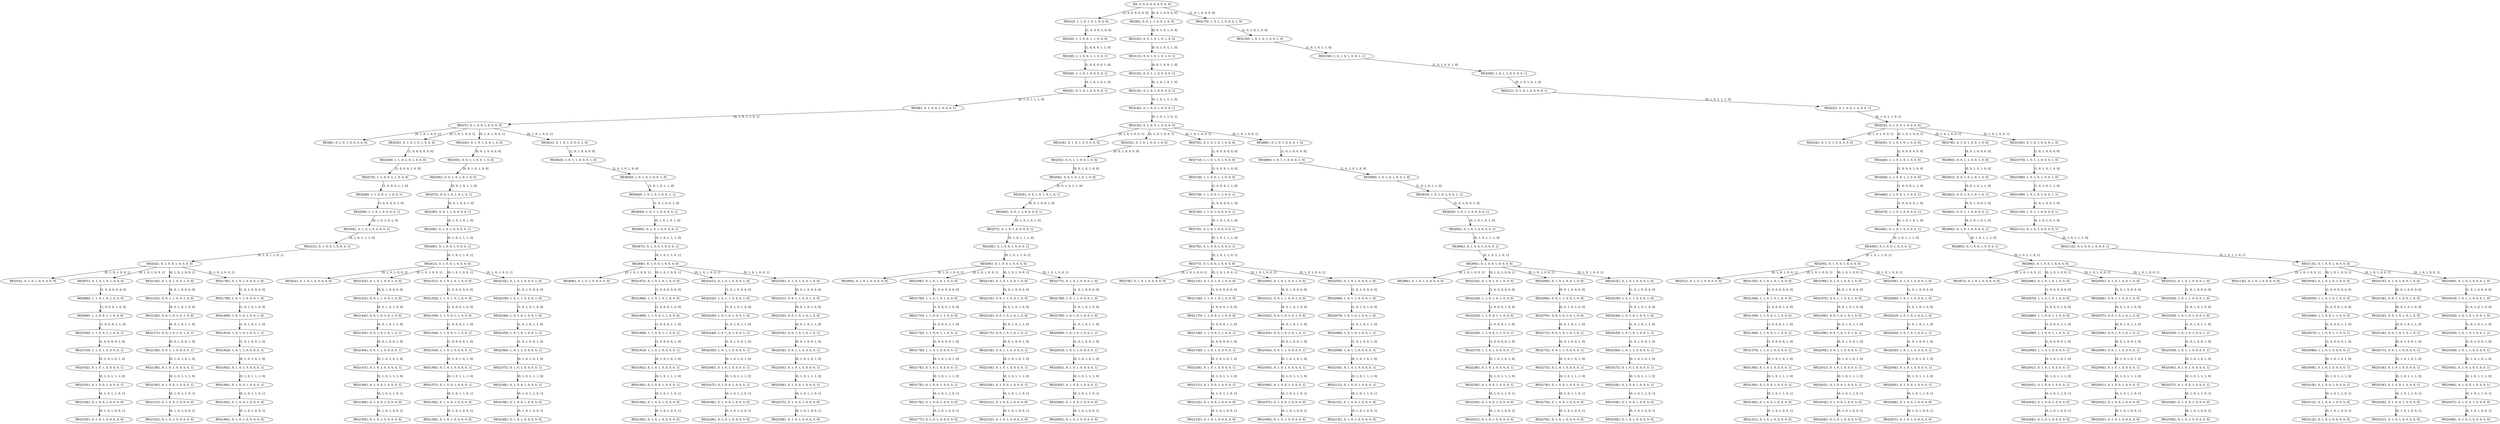 digraph t {
root [label = "0[0, 0, 0, 0, 0, 0, 0, 0, 0, 0]"];
REQ1 [label = "REQ1[0, 1, 1, 0, 1, 0, 1, 0, 0, 0]"];
REQ2 [label = "REQ2[0, 1, 1, 0, 0, 1, 1, 0, 0, 0]"];
REQ3 [label = "REQ3[0, 1, 1, 0, 0, 1, 1, 0, 0, 1]"];
REQ4 [label = "REQ4[0, 1, 1, 0, 1, 0, 0, 0, 0, 1]"];
REQ5 [label = "REQ5[1, 0, 1, 0, 1, 0, 0, 0, 0, 1]"];
REQ6 [label = "REQ6[1, 0, 1, 0, 0, 1, 0, 0, 0, 1]"];
REQ7 [label = "REQ7[1, 0, 1, 0, 0, 1, 0, 0, 0, 0]"];
REQ8 [label = "REQ8[1, 0, 1, 0, 1, 0, 0, 0, 0, 0]"];
REQ9 [label = "REQ9[1, 0, 0, 1, 1, 0, 0, 1, 0, 0]"];
REQ10 [label = "REQ10[1, 0, 0, 1, 0, 1, 0, 1, 0, 0]"];
REQ11 [label = "REQ11[1, 0, 0, 1, 0, 1, 0, 1, 0, 1]"];
REQ12 [label = "REQ12[1, 0, 0, 1, 1, 0, 0, 0, 0, 1]"];
REQ13 [label = "REQ13[1, 0, 1, 0, 1, 0, 0, 0, 0, 1]"];
REQ14 [label = "REQ14[1, 0, 1, 0, 0, 1, 0, 0, 0, 1]"];
REQ15 [label = "REQ15[1, 0, 1, 0, 0, 1, 0, 0, 0, 0]"];
REQ16 [label = "REQ16[1, 0, 1, 0, 1, 0, 0, 0, 0, 0]"];
REQ17 [label = "REQ17[0, 1, 0, 1, 1, 0, 0, 0, 1, 0]"];
REQ18 [label = "REQ18[0, 1, 0, 1, 0, 1, 0, 0, 1, 0]"];
REQ19 [label = "REQ19[0, 1, 0, 1, 0, 1, 0, 0, 1, 1]"];
REQ20 [label = "REQ20[0, 1, 0, 1, 1, 0, 0, 0, 0, 1]"];
REQ21 [label = "REQ21[1, 0, 1, 0, 1, 0, 0, 0, 0, 1]"];
REQ22 [label = "REQ22[1, 0, 1, 0, 0, 1, 0, 0, 0, 1]"];
REQ23 [label = "REQ23[1, 0, 1, 0, 0, 1, 0, 0, 0, 0]"];
REQ24 [label = "REQ24[1, 0, 1, 0, 1, 0, 0, 0, 0, 0]"];
REQ25 [label = "REQ25[1, 0, 1, 0, 1, 0, 1, 0, 0, 0]"];
REQ26 [label = "REQ26[0, 1, 1, 0, 1, 0, 1, 0, 0, 0]"];
REQ27 [label = "REQ27[0, 1, 1, 0, 0, 1, 1, 0, 0, 0]"];
REQ28 [label = "REQ28[0, 1, 1, 0, 0, 1, 1, 0, 0, 1]"];
REQ29 [label = "REQ29[0, 1, 1, 0, 1, 0, 0, 0, 0, 1]"];
REQ30 [label = "REQ30[1, 0, 1, 0, 1, 0, 0, 0, 0, 1]"];
REQ31 [label = "REQ31[1, 0, 1, 0, 0, 1, 0, 0, 0, 1]"];
REQ32 [label = "REQ32[1, 0, 1, 0, 0, 1, 0, 0, 0, 0]"];
REQ33 [label = "REQ33[1, 0, 1, 0, 1, 0, 0, 0, 0, 0]"];
REQ34 [label = "REQ34[1, 0, 1, 0, 1, 0, 0, 1, 0, 0]"];
REQ35 [label = "REQ35[1, 0, 0, 1, 1, 0, 0, 1, 0, 0]"];
REQ36 [label = "REQ36[1, 0, 0, 1, 0, 1, 0, 1, 0, 0]"];
REQ37 [label = "REQ37[1, 0, 0, 1, 0, 1, 0, 1, 0, 1]"];
REQ38 [label = "REQ38[1, 0, 0, 1, 1, 0, 0, 0, 0, 1]"];
REQ39 [label = "REQ39[1, 0, 1, 0, 1, 0, 0, 0, 0, 1]"];
REQ40 [label = "REQ40[1, 0, 1, 0, 0, 1, 0, 0, 0, 1]"];
REQ41 [label = "REQ41[1, 0, 1, 0, 0, 1, 0, 0, 0, 0]"];
REQ42 [label = "REQ42[1, 0, 1, 0, 1, 0, 0, 0, 0, 0]"];
REQ43 [label = "REQ43[1, 0, 1, 0, 1, 0, 1, 0, 0, 0]"];
REQ44 [label = "REQ44[0, 1, 1, 0, 1, 0, 1, 0, 0, 0]"];
REQ45 [label = "REQ45[0, 1, 1, 0, 0, 1, 1, 0, 0, 0]"];
REQ46 [label = "REQ46[0, 1, 1, 0, 0, 1, 1, 0, 0, 1]"];
REQ47 [label = "REQ47[0, 1, 1, 0, 1, 0, 0, 0, 0, 1]"];
REQ48 [label = "REQ48[1, 0, 1, 0, 1, 0, 0, 0, 0, 1]"];
REQ49 [label = "REQ49[1, 0, 1, 0, 0, 1, 0, 0, 0, 1]"];
REQ50 [label = "REQ50[1, 0, 1, 0, 0, 1, 0, 0, 0, 0]"];
REQ51 [label = "REQ51[1, 0, 1, 0, 1, 0, 0, 0, 0, 0]"];
REQ52 [label = "REQ52[1, 0, 1, 0, 1, 0, 0, 1, 0, 0]"];
REQ53 [label = "REQ53[1, 0, 0, 1, 1, 0, 0, 1, 0, 0]"];
REQ54 [label = "REQ54[1, 0, 0, 1, 0, 1, 0, 1, 0, 0]"];
REQ55 [label = "REQ55[1, 0, 0, 1, 0, 1, 0, 1, 0, 1]"];
REQ56 [label = "REQ56[1, 0, 0, 1, 1, 0, 0, 0, 0, 1]"];
REQ57 [label = "REQ57[1, 0, 1, 0, 1, 0, 0, 0, 0, 1]"];
REQ58 [label = "REQ58[1, 0, 1, 0, 0, 1, 0, 0, 0, 1]"];
REQ59 [label = "REQ59[1, 0, 1, 0, 0, 1, 0, 0, 0, 0]"];
REQ60 [label = "REQ60[1, 0, 1, 0, 1, 0, 0, 0, 0, 0]"];
REQ61 [label = "REQ61[1, 0, 1, 0, 1, 0, 0, 0, 1, 0]"];
REQ62 [label = "REQ62[0, 1, 0, 1, 1, 0, 0, 0, 1, 0]"];
REQ63 [label = "REQ63[0, 1, 0, 1, 0, 1, 0, 0, 1, 0]"];
REQ64 [label = "REQ64[0, 1, 0, 1, 0, 1, 0, 0, 1, 1]"];
REQ65 [label = "REQ65[0, 1, 0, 1, 1, 0, 0, 0, 0, 1]"];
REQ66 [label = "REQ66[1, 0, 1, 0, 1, 0, 0, 0, 0, 1]"];
REQ67 [label = "REQ67[1, 0, 1, 0, 0, 1, 0, 0, 0, 1]"];
REQ68 [label = "REQ68[1, 0, 1, 0, 0, 1, 0, 0, 0, 0]"];
REQ69 [label = "REQ69[1, 0, 1, 0, 1, 0, 0, 0, 0, 0]"];
REQ70 [label = "REQ70[1, 0, 1, 0, 1, 0, 1, 0, 0, 0]"];
REQ71 [label = "REQ71[0, 1, 1, 0, 1, 0, 1, 0, 0, 0]"];
REQ72 [label = "REQ72[0, 1, 1, 0, 0, 1, 1, 0, 0, 0]"];
REQ73 [label = "REQ73[0, 1, 1, 0, 0, 1, 1, 0, 0, 1]"];
REQ74 [label = "REQ74[0, 1, 1, 0, 1, 0, 0, 0, 0, 1]"];
REQ75 [label = "REQ75[1, 0, 1, 0, 1, 0, 0, 0, 0, 1]"];
REQ76 [label = "REQ76[1, 0, 1, 0, 0, 1, 0, 0, 0, 1]"];
REQ77 [label = "REQ77[1, 0, 1, 0, 0, 1, 0, 0, 0, 0]"];
REQ78 [label = "REQ78[1, 0, 1, 0, 1, 0, 0, 0, 0, 0]"];
REQ79 [label = "REQ79[1, 0, 1, 0, 1, 0, 0, 1, 0, 0]"];
REQ80 [label = "REQ80[1, 0, 0, 1, 1, 0, 0, 1, 0, 0]"];
REQ81 [label = "REQ81[1, 0, 0, 1, 0, 1, 0, 1, 0, 0]"];
REQ82 [label = "REQ82[1, 0, 0, 1, 0, 1, 0, 1, 0, 1]"];
REQ83 [label = "REQ83[1, 0, 0, 1, 1, 0, 0, 0, 0, 1]"];
REQ84 [label = "REQ84[1, 0, 1, 0, 1, 0, 0, 0, 0, 1]"];
REQ85 [label = "REQ85[1, 0, 1, 0, 0, 1, 0, 0, 0, 1]"];
REQ86 [label = "REQ86[1, 0, 1, 0, 0, 1, 0, 0, 0, 0]"];
REQ87 [label = "REQ87[1, 0, 1, 0, 1, 0, 0, 0, 0, 0]"];
REQ88 [label = "REQ88[1, 0, 1, 0, 1, 0, 0, 0, 1, 0]"];
REQ89 [label = "REQ89[0, 1, 0, 1, 1, 0, 0, 0, 1, 0]"];
REQ90 [label = "REQ90[0, 1, 0, 1, 0, 1, 0, 0, 1, 0]"];
REQ91 [label = "REQ91[0, 1, 0, 1, 0, 1, 0, 0, 1, 1]"];
REQ92 [label = "REQ92[0, 1, 0, 1, 1, 0, 0, 0, 0, 1]"];
REQ93 [label = "REQ93[1, 0, 1, 0, 1, 0, 0, 0, 0, 1]"];
REQ94 [label = "REQ94[1, 0, 1, 0, 0, 1, 0, 0, 0, 1]"];
REQ95 [label = "REQ95[1, 0, 1, 0, 0, 1, 0, 0, 0, 0]"];
REQ96 [label = "REQ96[1, 0, 1, 0, 1, 0, 0, 0, 0, 0]"];
REQ97 [label = "REQ97[1, 0, 1, 0, 1, 0, 1, 0, 0, 0]"];
REQ98 [label = "REQ98[0, 1, 1, 0, 1, 0, 1, 0, 0, 0]"];
REQ99 [label = "REQ99[0, 1, 1, 0, 0, 1, 1, 0, 0, 0]"];
REQ100 [label = "REQ100[0, 1, 1, 0, 0, 1, 1, 0, 0, 1]"];
REQ101 [label = "REQ101[0, 1, 1, 0, 1, 0, 0, 0, 0, 1]"];
REQ102 [label = "REQ102[1, 0, 1, 0, 1, 0, 0, 0, 0, 1]"];
REQ103 [label = "REQ103[1, 0, 1, 0, 0, 1, 0, 0, 0, 1]"];
REQ104 [label = "REQ104[1, 0, 1, 0, 0, 1, 0, 0, 0, 0]"];
REQ105 [label = "REQ105[1, 0, 1, 0, 1, 0, 0, 0, 0, 0]"];
REQ106 [label = "REQ106[1, 0, 1, 0, 1, 0, 0, 0, 1, 0]"];
REQ107 [label = "REQ107[0, 1, 0, 1, 1, 0, 0, 0, 1, 0]"];
REQ108 [label = "REQ108[0, 1, 0, 1, 0, 1, 0, 0, 1, 0]"];
REQ109 [label = "REQ109[0, 1, 0, 1, 0, 1, 0, 0, 1, 1]"];
REQ110 [label = "REQ110[0, 1, 0, 1, 1, 0, 0, 0, 0, 1]"];
REQ111 [label = "REQ111[1, 0, 1, 0, 1, 0, 0, 0, 0, 1]"];
REQ112 [label = "REQ112[1, 0, 1, 0, 0, 1, 0, 0, 0, 1]"];
REQ113 [label = "REQ113[1, 0, 1, 0, 0, 1, 0, 0, 0, 0]"];
REQ114 [label = "REQ114[1, 0, 1, 0, 1, 0, 0, 0, 0, 0]"];
REQ115 [label = "REQ115[1, 0, 1, 0, 1, 0, 1, 0, 0, 0]"];
REQ116 [label = "REQ116[0, 1, 1, 0, 1, 0, 1, 0, 0, 0]"];
REQ117 [label = "REQ117[0, 1, 1, 0, 0, 1, 1, 0, 0, 0]"];
REQ118 [label = "REQ118[0, 1, 1, 0, 0, 1, 1, 0, 0, 1]"];
REQ119 [label = "REQ119[0, 1, 1, 0, 1, 0, 0, 0, 0, 1]"];
REQ120 [label = "REQ120[1, 0, 1, 0, 1, 0, 0, 0, 0, 1]"];
REQ121 [label = "REQ121[1, 0, 1, 0, 0, 1, 0, 0, 0, 1]"];
REQ122 [label = "REQ122[1, 0, 1, 0, 0, 1, 0, 0, 0, 0]"];
REQ123 [label = "REQ123[1, 0, 1, 0, 1, 0, 0, 0, 0, 0]"];
REQ124 [label = "REQ124[1, 0, 1, 0, 1, 0, 0, 1, 0, 0]"];
REQ125 [label = "REQ125[1, 0, 0, 1, 1, 0, 0, 1, 0, 0]"];
REQ126 [label = "REQ126[1, 0, 0, 1, 0, 1, 0, 1, 0, 0]"];
REQ127 [label = "REQ127[1, 0, 0, 1, 0, 1, 0, 1, 0, 1]"];
REQ128 [label = "REQ128[1, 0, 0, 1, 1, 0, 0, 0, 0, 1]"];
REQ129 [label = "REQ129[1, 0, 1, 0, 1, 0, 0, 0, 0, 1]"];
REQ130 [label = "REQ130[1, 0, 1, 0, 0, 1, 0, 0, 0, 1]"];
REQ131 [label = "REQ131[1, 0, 1, 0, 0, 1, 0, 0, 0, 0]"];
REQ132 [label = "REQ132[1, 0, 1, 0, 1, 0, 0, 0, 0, 0]"];
REQ133 [label = "REQ133[1, 0, 1, 0, 1, 0, 1, 0, 0, 0]"];
REQ134 [label = "REQ134[0, 1, 1, 0, 1, 0, 1, 0, 0, 0]"];
REQ135 [label = "REQ135[0, 1, 1, 0, 0, 1, 1, 0, 0, 0]"];
REQ136 [label = "REQ136[0, 1, 1, 0, 0, 1, 1, 0, 0, 1]"];
REQ137 [label = "REQ137[0, 1, 1, 0, 1, 0, 0, 0, 0, 1]"];
REQ138 [label = "REQ138[1, 0, 1, 0, 1, 0, 0, 0, 0, 1]"];
REQ139 [label = "REQ139[1, 0, 1, 0, 0, 1, 0, 0, 0, 1]"];
REQ140 [label = "REQ140[1, 0, 1, 0, 0, 1, 0, 0, 0, 0]"];
REQ141 [label = "REQ141[1, 0, 1, 0, 1, 0, 0, 0, 0, 0]"];
REQ142 [label = "REQ142[1, 0, 1, 0, 1, 0, 0, 1, 0, 0]"];
REQ143 [label = "REQ143[1, 0, 0, 1, 1, 0, 0, 1, 0, 0]"];
REQ144 [label = "REQ144[1, 0, 0, 1, 0, 1, 0, 1, 0, 0]"];
REQ145 [label = "REQ145[1, 0, 0, 1, 0, 1, 0, 1, 0, 1]"];
REQ146 [label = "REQ146[1, 0, 0, 1, 1, 0, 0, 0, 0, 1]"];
REQ147 [label = "REQ147[1, 0, 1, 0, 1, 0, 0, 0, 0, 1]"];
REQ148 [label = "REQ148[1, 0, 1, 0, 0, 1, 0, 0, 0, 1]"];
REQ149 [label = "REQ149[1, 0, 1, 0, 0, 1, 0, 0, 0, 0]"];
REQ150 [label = "REQ150[1, 0, 1, 0, 1, 0, 0, 0, 0, 0]"];
REQ151 [label = "REQ151[1, 0, 1, 0, 1, 0, 1, 0, 0, 0]"];
REQ152 [label = "REQ152[0, 1, 1, 0, 1, 0, 1, 0, 0, 0]"];
REQ153 [label = "REQ153[0, 1, 1, 0, 0, 1, 1, 0, 0, 0]"];
REQ154 [label = "REQ154[0, 1, 1, 0, 0, 1, 1, 0, 0, 1]"];
REQ155 [label = "REQ155[0, 1, 1, 0, 1, 0, 0, 0, 0, 1]"];
REQ156 [label = "REQ156[1, 0, 1, 0, 1, 0, 0, 0, 0, 1]"];
REQ157 [label = "REQ157[1, 0, 1, 0, 0, 1, 0, 0, 0, 1]"];
REQ158 [label = "REQ158[1, 0, 1, 0, 0, 1, 0, 0, 0, 0]"];
REQ159 [label = "REQ159[1, 0, 1, 0, 1, 0, 0, 0, 0, 0]"];
REQ160 [label = "REQ160[1, 0, 1, 0, 1, 0, 0, 1, 0, 0]"];
REQ161 [label = "REQ161[1, 0, 0, 1, 1, 0, 0, 1, 0, 0]"];
REQ162 [label = "REQ162[1, 0, 0, 1, 0, 1, 0, 1, 0, 0]"];
REQ163 [label = "REQ163[1, 0, 0, 1, 0, 1, 0, 1, 0, 1]"];
REQ164 [label = "REQ164[1, 0, 0, 1, 1, 0, 0, 0, 0, 1]"];
REQ165 [label = "REQ165[1, 0, 1, 0, 1, 0, 0, 0, 0, 1]"];
REQ166 [label = "REQ166[1, 0, 1, 0, 0, 1, 0, 0, 0, 1]"];
REQ167 [label = "REQ167[1, 0, 1, 0, 0, 1, 0, 0, 0, 0]"];
REQ168 [label = "REQ168[1, 0, 1, 0, 1, 0, 0, 0, 0, 0]"];
REQ169 [label = "REQ169[1, 0, 1, 0, 1, 0, 1, 0, 0, 0]"];
REQ170 [label = "REQ170[0, 1, 1, 0, 1, 0, 1, 0, 0, 0]"];
REQ171 [label = "REQ171[0, 1, 1, 0, 0, 1, 1, 0, 0, 0]"];
REQ172 [label = "REQ172[0, 1, 1, 0, 0, 1, 1, 0, 0, 1]"];
REQ173 [label = "REQ173[0, 1, 1, 0, 1, 0, 0, 0, 0, 1]"];
REQ174 [label = "REQ174[1, 0, 1, 0, 1, 0, 0, 0, 0, 1]"];
REQ175 [label = "REQ175[1, 0, 1, 0, 0, 1, 0, 0, 0, 1]"];
REQ176 [label = "REQ176[1, 0, 1, 0, 0, 1, 0, 0, 0, 0]"];
REQ177 [label = "REQ177[1, 0, 1, 0, 1, 0, 0, 0, 0, 0]"];
REQ178 [label = "REQ178[1, 0, 1, 0, 1, 0, 0, 0, 1, 0]"];
REQ179 [label = "REQ179[0, 1, 0, 1, 1, 0, 0, 0, 1, 0]"];
REQ180 [label = "REQ180[0, 1, 0, 1, 0, 1, 0, 0, 1, 0]"];
REQ181 [label = "REQ181[0, 1, 0, 1, 0, 1, 0, 0, 1, 1]"];
REQ182 [label = "REQ182[0, 1, 0, 1, 1, 0, 0, 0, 0, 1]"];
REQ183 [label = "REQ183[1, 0, 1, 0, 1, 0, 0, 0, 0, 1]"];
REQ184 [label = "REQ184[1, 0, 1, 0, 0, 1, 0, 0, 0, 1]"];
REQ185 [label = "REQ185[1, 0, 1, 0, 0, 1, 0, 0, 0, 0]"];
REQ186 [label = "REQ186[1, 0, 1, 0, 1, 0, 0, 0, 0, 0]"];
REQ187 [label = "REQ187[1, 0, 1, 0, 1, 0, 1, 0, 0, 0]"];
REQ188 [label = "REQ188[0, 1, 1, 0, 1, 0, 1, 0, 0, 0]"];
REQ189 [label = "REQ189[0, 1, 1, 0, 0, 1, 1, 0, 0, 0]"];
REQ190 [label = "REQ190[0, 1, 1, 0, 0, 1, 1, 0, 0, 1]"];
REQ191 [label = "REQ191[0, 1, 1, 0, 1, 0, 0, 0, 0, 1]"];
REQ192 [label = "REQ192[1, 0, 1, 0, 1, 0, 0, 0, 0, 1]"];
REQ193 [label = "REQ193[1, 0, 1, 0, 0, 1, 0, 0, 0, 1]"];
REQ194 [label = "REQ194[1, 0, 1, 0, 0, 1, 0, 0, 0, 0]"];
REQ195 [label = "REQ195[1, 0, 1, 0, 1, 0, 0, 0, 0, 0]"];
REQ196 [label = "REQ196[1, 0, 1, 0, 1, 0, 0, 1, 0, 0]"];
REQ197 [label = "REQ197[1, 0, 0, 1, 1, 0, 0, 1, 0, 0]"];
REQ198 [label = "REQ198[1, 0, 0, 1, 0, 1, 0, 1, 0, 0]"];
REQ199 [label = "REQ199[1, 0, 0, 1, 0, 1, 0, 1, 0, 1]"];
REQ200 [label = "REQ200[1, 0, 0, 1, 1, 0, 0, 0, 0, 1]"];
REQ201 [label = "REQ201[1, 0, 1, 0, 1, 0, 0, 0, 0, 1]"];
REQ202 [label = "REQ202[1, 0, 1, 0, 0, 1, 0, 0, 0, 1]"];
REQ203 [label = "REQ203[1, 0, 1, 0, 0, 1, 0, 0, 0, 0]"];
REQ204 [label = "REQ204[1, 0, 1, 0, 1, 0, 0, 0, 0, 0]"];
REQ205 [label = "REQ205[1, 0, 1, 0, 1, 0, 0, 0, 1, 0]"];
REQ206 [label = "REQ206[0, 1, 0, 1, 1, 0, 0, 0, 1, 0]"];
REQ207 [label = "REQ207[0, 1, 0, 1, 0, 1, 0, 0, 1, 0]"];
REQ208 [label = "REQ208[0, 1, 0, 1, 0, 1, 0, 0, 1, 1]"];
REQ209 [label = "REQ209[0, 1, 0, 1, 1, 0, 0, 0, 0, 1]"];
REQ210 [label = "REQ210[1, 0, 1, 0, 1, 0, 0, 0, 0, 1]"];
REQ211 [label = "REQ211[1, 0, 1, 0, 0, 1, 0, 0, 0, 1]"];
REQ212 [label = "REQ212[1, 0, 1, 0, 0, 1, 0, 0, 0, 0]"];
REQ213 [label = "REQ213[1, 0, 1, 0, 1, 0, 0, 0, 0, 0]"];
REQ214 [label = "REQ214[1, 0, 1, 0, 1, 0, 0, 1, 0, 0]"];
REQ215 [label = "REQ215[1, 0, 0, 1, 1, 0, 0, 1, 0, 0]"];
REQ216 [label = "REQ216[1, 0, 0, 1, 0, 1, 0, 1, 0, 0]"];
REQ217 [label = "REQ217[1, 0, 0, 1, 0, 1, 0, 1, 0, 1]"];
REQ218 [label = "REQ218[1, 0, 0, 1, 1, 0, 0, 0, 0, 1]"];
REQ219 [label = "REQ219[1, 0, 1, 0, 1, 0, 0, 0, 0, 1]"];
REQ220 [label = "REQ220[1, 0, 1, 0, 0, 1, 0, 0, 0, 1]"];
REQ221 [label = "REQ221[1, 0, 1, 0, 0, 1, 0, 0, 0, 0]"];
REQ222 [label = "REQ222[1, 0, 1, 0, 1, 0, 0, 0, 0, 0]"];
REQ223 [label = "REQ223[1, 0, 1, 0, 1, 0, 1, 0, 0, 0]"];
REQ224 [label = "REQ224[0, 1, 1, 0, 1, 0, 1, 0, 0, 0]"];
REQ225 [label = "REQ225[0, 1, 1, 0, 0, 1, 1, 0, 0, 0]"];
REQ226 [label = "REQ226[0, 1, 1, 0, 0, 1, 1, 0, 0, 1]"];
REQ227 [label = "REQ227[0, 1, 1, 0, 1, 0, 0, 0, 0, 1]"];
REQ228 [label = "REQ228[1, 0, 1, 0, 1, 0, 0, 0, 0, 1]"];
REQ229 [label = "REQ229[1, 0, 1, 0, 0, 1, 0, 0, 0, 1]"];
REQ230 [label = "REQ230[1, 0, 1, 0, 0, 1, 0, 0, 0, 0]"];
REQ231 [label = "REQ231[1, 0, 1, 0, 1, 0, 0, 0, 0, 0]"];
REQ232 [label = "REQ232[1, 0, 1, 0, 1, 0, 0, 0, 1, 0]"];
REQ233 [label = "REQ233[0, 1, 0, 1, 1, 0, 0, 0, 1, 0]"];
REQ234 [label = "REQ234[0, 1, 0, 1, 0, 1, 0, 0, 1, 0]"];
REQ235 [label = "REQ235[0, 1, 0, 1, 0, 1, 0, 0, 1, 1]"];
REQ236 [label = "REQ236[0, 1, 0, 1, 1, 0, 0, 0, 0, 1]"];
REQ237 [label = "REQ237[1, 0, 1, 0, 1, 0, 0, 0, 0, 1]"];
REQ238 [label = "REQ238[1, 0, 1, 0, 0, 1, 0, 0, 0, 1]"];
REQ239 [label = "REQ239[1, 0, 1, 0, 0, 1, 0, 0, 0, 0]"];
REQ240 [label = "REQ240[1, 0, 1, 0, 1, 0, 0, 0, 0, 0]"];
REQ241 [label = "REQ241[1, 0, 1, 0, 1, 0, 0, 0, 1, 0]"];
REQ242 [label = "REQ242[0, 1, 0, 1, 1, 0, 0, 0, 1, 0]"];
REQ243 [label = "REQ243[0, 1, 0, 1, 0, 1, 0, 0, 1, 0]"];
REQ244 [label = "REQ244[0, 1, 0, 1, 0, 1, 0, 0, 1, 1]"];
REQ245 [label = "REQ245[0, 1, 0, 1, 1, 0, 0, 0, 0, 1]"];
REQ246 [label = "REQ246[1, 0, 1, 0, 1, 0, 0, 0, 0, 1]"];
REQ247 [label = "REQ247[1, 0, 1, 0, 0, 1, 0, 0, 0, 1]"];
REQ248 [label = "REQ248[1, 0, 1, 0, 0, 1, 0, 0, 0, 0]"];
REQ249 [label = "REQ249[1, 0, 1, 0, 1, 0, 0, 0, 0, 0]"];
REQ250 [label = "REQ250[1, 0, 1, 0, 1, 0, 0, 1, 0, 0]"];
REQ251 [label = "REQ251[1, 0, 0, 1, 1, 0, 0, 1, 0, 0]"];
REQ252 [label = "REQ252[1, 0, 0, 1, 0, 1, 0, 1, 0, 0]"];
REQ253 [label = "REQ253[1, 0, 0, 1, 0, 1, 0, 1, 0, 1]"];
REQ254 [label = "REQ254[1, 0, 0, 1, 1, 0, 0, 0, 0, 1]"];
REQ255 [label = "REQ255[1, 0, 1, 0, 1, 0, 0, 0, 0, 1]"];
REQ256 [label = "REQ256[1, 0, 1, 0, 0, 1, 0, 0, 0, 1]"];
REQ257 [label = "REQ257[1, 0, 1, 0, 0, 1, 0, 0, 0, 0]"];
REQ258 [label = "REQ258[1, 0, 1, 0, 1, 0, 0, 0, 0, 0]"];
REQ259 [label = "REQ259[1, 0, 1, 0, 1, 0, 0, 0, 1, 0]"];
REQ260 [label = "REQ260[0, 1, 0, 1, 1, 0, 0, 0, 1, 0]"];
REQ261 [label = "REQ261[0, 1, 0, 1, 0, 1, 0, 0, 1, 0]"];
REQ262 [label = "REQ262[0, 1, 0, 1, 0, 1, 0, 0, 1, 1]"];
REQ263 [label = "REQ263[0, 1, 0, 1, 1, 0, 0, 0, 0, 1]"];
REQ264 [label = "REQ264[1, 0, 1, 0, 1, 0, 0, 0, 0, 1]"];
REQ265 [label = "REQ265[1, 0, 1, 0, 0, 1, 0, 0, 0, 1]"];
REQ266 [label = "REQ266[1, 0, 1, 0, 0, 1, 0, 0, 0, 0]"];
REQ267 [label = "REQ267[1, 0, 1, 0, 1, 0, 0, 0, 0, 0]"];
REQ268 [label = "REQ268[1, 0, 1, 0, 1, 0, 0, 1, 0, 0]"];
REQ269 [label = "REQ269[1, 0, 0, 1, 1, 0, 0, 1, 0, 0]"];
REQ270 [label = "REQ270[1, 0, 0, 1, 0, 1, 0, 1, 0, 0]"];
REQ271 [label = "REQ271[1, 0, 0, 1, 0, 1, 0, 1, 0, 1]"];
REQ272 [label = "REQ272[1, 0, 0, 1, 1, 0, 0, 0, 0, 1]"];
REQ273 [label = "REQ273[1, 0, 1, 0, 1, 0, 0, 0, 0, 1]"];
REQ274 [label = "REQ274[1, 0, 1, 0, 0, 1, 0, 0, 0, 1]"];
REQ275 [label = "REQ275[1, 0, 1, 0, 0, 1, 0, 0, 0, 0]"];
REQ276 [label = "REQ276[1, 0, 1, 0, 1, 0, 0, 0, 0, 0]"];
REQ277 [label = "REQ277[1, 0, 1, 0, 1, 0, 0, 0, 1, 0]"];
REQ278 [label = "REQ278[0, 1, 0, 1, 1, 0, 0, 0, 1, 0]"];
REQ279 [label = "REQ279[0, 1, 0, 1, 0, 1, 0, 0, 1, 0]"];
REQ280 [label = "REQ280[0, 1, 0, 1, 0, 1, 0, 0, 1, 1]"];
REQ281 [label = "REQ281[0, 1, 0, 1, 1, 0, 0, 0, 0, 1]"];
REQ282 [label = "REQ282[1, 0, 1, 0, 1, 0, 0, 0, 0, 1]"];
REQ283 [label = "REQ283[1, 0, 1, 0, 0, 1, 0, 0, 0, 1]"];
REQ284 [label = "REQ284[1, 0, 1, 0, 0, 1, 0, 0, 0, 0]"];
REQ285 [label = "REQ285[1, 0, 1, 0, 1, 0, 0, 0, 0, 0]"];
REQ286 [label = "REQ286[1, 0, 1, 0, 1, 0, 1, 0, 0, 0]"];
REQ287 [label = "REQ287[0, 1, 1, 0, 1, 0, 1, 0, 0, 0]"];
REQ288 [label = "REQ288[0, 1, 1, 0, 0, 1, 1, 0, 0, 0]"];
REQ289 [label = "REQ289[0, 1, 1, 0, 0, 1, 1, 0, 0, 1]"];
REQ290 [label = "REQ290[0, 1, 1, 0, 1, 0, 0, 0, 0, 1]"];
REQ291 [label = "REQ291[1, 0, 1, 0, 1, 0, 0, 0, 0, 1]"];
REQ292 [label = "REQ292[1, 0, 1, 0, 0, 1, 0, 0, 0, 1]"];
REQ293 [label = "REQ293[1, 0, 1, 0, 0, 1, 0, 0, 0, 0]"];
REQ294 [label = "REQ294[1, 0, 1, 0, 1, 0, 0, 0, 0, 0]"];
REQ295 [label = "REQ295[1, 0, 1, 0, 1, 0, 0, 1, 0, 0]"];
REQ296 [label = "REQ296[1, 0, 0, 1, 1, 0, 0, 1, 0, 0]"];
REQ297 [label = "REQ297[1, 0, 0, 1, 0, 1, 0, 1, 0, 0]"];
REQ298 [label = "REQ298[1, 0, 0, 1, 0, 1, 0, 1, 0, 1]"];
REQ299 [label = "REQ299[1, 0, 0, 1, 1, 0, 0, 0, 0, 1]"];
REQ300 [label = "REQ300[1, 0, 1, 0, 1, 0, 0, 0, 0, 1]"];
REQ301 [label = "REQ301[1, 0, 1, 0, 0, 1, 0, 0, 0, 1]"];
REQ302 [label = "REQ302[1, 0, 1, 0, 0, 1, 0, 0, 0, 0]"];
REQ303 [label = "REQ303[1, 0, 1, 0, 1, 0, 0, 0, 0, 0]"];
REQ304 [label = "REQ304[1, 0, 1, 0, 1, 0, 1, 0, 0, 0]"];
REQ305 [label = "REQ305[0, 1, 1, 0, 1, 0, 1, 0, 0, 0]"];
REQ306 [label = "REQ306[0, 1, 1, 0, 0, 1, 1, 0, 0, 0]"];
REQ307 [label = "REQ307[0, 1, 1, 0, 0, 1, 1, 0, 0, 1]"];
REQ308 [label = "REQ308[0, 1, 1, 0, 1, 0, 0, 0, 0, 1]"];
REQ309 [label = "REQ309[1, 0, 1, 0, 1, 0, 0, 0, 0, 1]"];
REQ310 [label = "REQ310[1, 0, 1, 0, 0, 1, 0, 0, 0, 1]"];
REQ311 [label = "REQ311[1, 0, 1, 0, 0, 1, 0, 0, 0, 0]"];
REQ312 [label = "REQ312[1, 0, 1, 0, 1, 0, 0, 0, 0, 0]"];
REQ313 [label = "REQ313[1, 0, 1, 0, 1, 0, 0, 1, 0, 0]"];
REQ314 [label = "REQ314[1, 0, 0, 1, 1, 0, 0, 1, 0, 0]"];
REQ315 [label = "REQ315[1, 0, 0, 1, 0, 1, 0, 1, 0, 0]"];
REQ316 [label = "REQ316[1, 0, 0, 1, 0, 1, 0, 1, 0, 1]"];
REQ317 [label = "REQ317[1, 0, 0, 1, 1, 0, 0, 0, 0, 1]"];
REQ318 [label = "REQ318[1, 0, 1, 0, 1, 0, 0, 0, 0, 1]"];
REQ319 [label = "REQ319[1, 0, 1, 0, 0, 1, 0, 0, 0, 1]"];
REQ320 [label = "REQ320[1, 0, 1, 0, 0, 1, 0, 0, 0, 0]"];
REQ321 [label = "REQ321[1, 0, 1, 0, 1, 0, 0, 0, 0, 0]"];
REQ322 [label = "REQ322[1, 0, 1, 0, 1, 0, 0, 0, 1, 0]"];
REQ323 [label = "REQ323[0, 1, 0, 1, 1, 0, 0, 0, 1, 0]"];
REQ324 [label = "REQ324[0, 1, 0, 1, 0, 1, 0, 0, 1, 0]"];
REQ325 [label = "REQ325[0, 1, 0, 1, 0, 1, 0, 0, 1, 1]"];
REQ326 [label = "REQ326[0, 1, 0, 1, 1, 0, 0, 0, 0, 1]"];
REQ327 [label = "REQ327[1, 0, 1, 0, 1, 0, 0, 0, 0, 1]"];
REQ328 [label = "REQ328[1, 0, 1, 0, 0, 1, 0, 0, 0, 1]"];
REQ329 [label = "REQ329[1, 0, 1, 0, 0, 1, 0, 0, 0, 0]"];
REQ330 [label = "REQ330[1, 0, 1, 0, 1, 0, 0, 0, 0, 0]"];
REQ331 [label = "REQ331[1, 0, 1, 0, 1, 0, 0, 0, 1, 0]"];
REQ332 [label = "REQ332[0, 1, 0, 1, 1, 0, 0, 0, 1, 0]"];
REQ333 [label = "REQ333[0, 1, 0, 1, 0, 1, 0, 0, 1, 0]"];
REQ334 [label = "REQ334[0, 1, 0, 1, 0, 1, 0, 0, 1, 1]"];
REQ335 [label = "REQ335[0, 1, 0, 1, 1, 0, 0, 0, 0, 1]"];
REQ336 [label = "REQ336[1, 0, 1, 0, 1, 0, 0, 0, 0, 1]"];
REQ337 [label = "REQ337[1, 0, 1, 0, 0, 1, 0, 0, 0, 1]"];
REQ338 [label = "REQ338[1, 0, 1, 0, 0, 1, 0, 0, 0, 0]"];
REQ339 [label = "REQ339[1, 0, 1, 0, 1, 0, 0, 0, 0, 0]"];
REQ340 [label = "REQ340[1, 0, 1, 0, 1, 0, 0, 0, 1, 0]"];
REQ341 [label = "REQ341[0, 1, 0, 1, 1, 0, 0, 0, 1, 0]"];
REQ342 [label = "REQ342[0, 1, 0, 1, 0, 1, 0, 0, 1, 0]"];
REQ343 [label = "REQ343[0, 1, 0, 1, 0, 1, 0, 0, 1, 1]"];
REQ344 [label = "REQ344[0, 1, 0, 1, 1, 0, 0, 0, 0, 1]"];
REQ345 [label = "REQ345[1, 0, 1, 0, 1, 0, 0, 0, 0, 1]"];
REQ346 [label = "REQ346[1, 0, 1, 0, 0, 1, 0, 0, 0, 1]"];
REQ347 [label = "REQ347[1, 0, 1, 0, 0, 1, 0, 0, 0, 0]"];
REQ348 [label = "REQ348[1, 0, 1, 0, 1, 0, 0, 0, 0, 0]"];
root -> REQ1 [label = "[1, 0, 0, 0, 0, 0, 0]"];
REQ1 -> REQ2 [label = "[1, 0, 0, 0, 1, 0, 0]"];
REQ2 -> REQ3 [label = "[1, 0, 0, 0, 1, 1, 0]"];
REQ3 -> REQ4 [label = "[1, 0, 0, 0, 0, 1, 0]"];
REQ4 -> REQ5 [label = "[0, 1, 0, 1, 0, 1, 0]"];
REQ5 -> REQ6 [label = "[0, 1, 0, 1, 1, 1, 0]"];
REQ6 -> REQ7 [label = "[0, 1, 0, 1, 1, 0, 1]"];
REQ7 -> REQ8 [label = "[0, 1, 0, 1, 0, 0, 1]"];
root -> REQ9 [label = "[0, 0, 1, 0, 0, 0, 0]"];
REQ9 -> REQ10 [label = "[0, 0, 1, 0, 1, 0, 0]"];
REQ10 -> REQ11 [label = "[0, 0, 1, 0, 1, 1, 0]"];
REQ11 -> REQ12 [label = "[0, 0, 1, 0, 0, 1, 0]"];
REQ12 -> REQ13 [label = "[0, 1, 0, 1, 0, 1, 0]"];
REQ13 -> REQ14 [label = "[0, 1, 0, 1, 1, 1, 0]"];
REQ14 -> REQ15 [label = "[0, 1, 0, 1, 1, 0, 1]"];
REQ15 -> REQ16 [label = "[0, 1, 0, 1, 0, 0, 1]"];
root -> REQ17 [label = "[1, 0, 1, 0, 0, 0, 0]"];
REQ17 -> REQ18 [label = "[1, 0, 1, 0, 1, 0, 0]"];
REQ18 -> REQ19 [label = "[1, 0, 1, 0, 1, 1, 0]"];
REQ19 -> REQ20 [label = "[1, 0, 1, 0, 0, 1, 0]"];
REQ20 -> REQ21 [label = "[0, 1, 0, 1, 0, 1, 0]"];
REQ21 -> REQ22 [label = "[0, 1, 0, 1, 1, 1, 0]"];
REQ22 -> REQ23 [label = "[0, 1, 0, 1, 1, 0, 1]"];
REQ23 -> REQ24 [label = "[0, 1, 0, 1, 0, 0, 1]"];
REQ7 -> REQ25 [label = "[0, 1, 0, 1, 0, 0, 1]"];
REQ25 -> REQ26 [label = "[1, 0, 0, 0, 0, 0, 0]"];
REQ26 -> REQ27 [label = "[1, 0, 0, 0, 1, 0, 0]"];
REQ27 -> REQ28 [label = "[1, 0, 0, 0, 1, 1, 0]"];
REQ28 -> REQ29 [label = "[1, 0, 0, 0, 0, 1, 0]"];
REQ29 -> REQ30 [label = "[0, 1, 0, 1, 0, 1, 0]"];
REQ30 -> REQ31 [label = "[0, 1, 0, 1, 1, 1, 0]"];
REQ31 -> REQ32 [label = "[0, 1, 0, 1, 1, 0, 1]"];
REQ32 -> REQ33 [label = "[0, 1, 0, 1, 0, 0, 1]"];
REQ7 -> REQ34 [label = "[0, 1, 0, 1, 0, 0, 1]"];
REQ34 -> REQ35 [label = "[0, 0, 1, 0, 0, 0, 0]"];
REQ35 -> REQ36 [label = "[0, 0, 1, 0, 1, 0, 0]"];
REQ36 -> REQ37 [label = "[0, 0, 1, 0, 1, 1, 0]"];
REQ37 -> REQ38 [label = "[0, 0, 1, 0, 0, 1, 0]"];
REQ38 -> REQ39 [label = "[0, 1, 0, 1, 0, 1, 0]"];
REQ39 -> REQ40 [label = "[0, 1, 0, 1, 1, 1, 0]"];
REQ40 -> REQ41 [label = "[0, 1, 0, 1, 1, 0, 1]"];
REQ41 -> REQ42 [label = "[0, 1, 0, 1, 0, 0, 1]"];
REQ23 -> REQ43 [label = "[0, 1, 0, 1, 0, 0, 1]"];
REQ43 -> REQ44 [label = "[1, 0, 0, 0, 0, 0, 0]"];
REQ44 -> REQ45 [label = "[1, 0, 0, 0, 1, 0, 0]"];
REQ45 -> REQ46 [label = "[1, 0, 0, 0, 1, 1, 0]"];
REQ46 -> REQ47 [label = "[1, 0, 0, 0, 0, 1, 0]"];
REQ47 -> REQ48 [label = "[0, 1, 0, 1, 0, 1, 0]"];
REQ48 -> REQ49 [label = "[0, 1, 0, 1, 1, 1, 0]"];
REQ49 -> REQ50 [label = "[0, 1, 0, 1, 1, 0, 1]"];
REQ50 -> REQ51 [label = "[0, 1, 0, 1, 0, 0, 1]"];
REQ15 -> REQ52 [label = "[0, 1, 0, 1, 0, 0, 1]"];
REQ52 -> REQ53 [label = "[0, 0, 1, 0, 0, 0, 0]"];
REQ53 -> REQ54 [label = "[0, 0, 1, 0, 1, 0, 0]"];
REQ54 -> REQ55 [label = "[0, 0, 1, 0, 1, 1, 0]"];
REQ55 -> REQ56 [label = "[0, 0, 1, 0, 0, 1, 0]"];
REQ56 -> REQ57 [label = "[0, 1, 0, 1, 0, 1, 0]"];
REQ57 -> REQ58 [label = "[0, 1, 0, 1, 1, 1, 0]"];
REQ58 -> REQ59 [label = "[0, 1, 0, 1, 1, 0, 1]"];
REQ59 -> REQ60 [label = "[0, 1, 0, 1, 0, 0, 1]"];
REQ7 -> REQ61 [label = "[0, 1, 0, 1, 0, 0, 1]"];
REQ61 -> REQ62 [label = "[1, 0, 1, 0, 0, 0, 0]"];
REQ62 -> REQ63 [label = "[1, 0, 1, 0, 1, 0, 0]"];
REQ63 -> REQ64 [label = "[1, 0, 1, 0, 1, 1, 0]"];
REQ64 -> REQ65 [label = "[1, 0, 1, 0, 0, 1, 0]"];
REQ65 -> REQ66 [label = "[0, 1, 0, 1, 0, 1, 0]"];
REQ66 -> REQ67 [label = "[0, 1, 0, 1, 1, 1, 0]"];
REQ67 -> REQ68 [label = "[0, 1, 0, 1, 1, 0, 1]"];
REQ68 -> REQ69 [label = "[0, 1, 0, 1, 0, 0, 1]"];
REQ15 -> REQ70 [label = "[0, 1, 0, 1, 0, 0, 1]"];
REQ70 -> REQ71 [label = "[1, 0, 0, 0, 0, 0, 0]"];
REQ71 -> REQ72 [label = "[1, 0, 0, 0, 1, 0, 0]"];
REQ72 -> REQ73 [label = "[1, 0, 0, 0, 1, 1, 0]"];
REQ73 -> REQ74 [label = "[1, 0, 0, 0, 0, 1, 0]"];
REQ74 -> REQ75 [label = "[0, 1, 0, 1, 0, 1, 0]"];
REQ75 -> REQ76 [label = "[0, 1, 0, 1, 1, 1, 0]"];
REQ76 -> REQ77 [label = "[0, 1, 0, 1, 1, 0, 1]"];
REQ77 -> REQ78 [label = "[0, 1, 0, 1, 0, 0, 1]"];
REQ23 -> REQ79 [label = "[0, 1, 0, 1, 0, 0, 1]"];
REQ79 -> REQ80 [label = "[0, 0, 1, 0, 0, 0, 0]"];
REQ80 -> REQ81 [label = "[0, 0, 1, 0, 1, 0, 0]"];
REQ81 -> REQ82 [label = "[0, 0, 1, 0, 1, 1, 0]"];
REQ82 -> REQ83 [label = "[0, 0, 1, 0, 0, 1, 0]"];
REQ83 -> REQ84 [label = "[0, 1, 0, 1, 0, 1, 0]"];
REQ84 -> REQ85 [label = "[0, 1, 0, 1, 1, 1, 0]"];
REQ85 -> REQ86 [label = "[0, 1, 0, 1, 1, 0, 1]"];
REQ86 -> REQ87 [label = "[0, 1, 0, 1, 0, 0, 1]"];
REQ15 -> REQ88 [label = "[0, 1, 0, 1, 0, 0, 1]"];
REQ88 -> REQ89 [label = "[1, 0, 1, 0, 0, 0, 0]"];
REQ89 -> REQ90 [label = "[1, 0, 1, 0, 1, 0, 0]"];
REQ90 -> REQ91 [label = "[1, 0, 1, 0, 1, 1, 0]"];
REQ91 -> REQ92 [label = "[1, 0, 1, 0, 0, 1, 0]"];
REQ92 -> REQ93 [label = "[0, 1, 0, 1, 0, 1, 0]"];
REQ93 -> REQ94 [label = "[0, 1, 0, 1, 1, 1, 0]"];
REQ94 -> REQ95 [label = "[0, 1, 0, 1, 1, 0, 1]"];
REQ95 -> REQ96 [label = "[0, 1, 0, 1, 0, 0, 1]"];
REQ32 -> REQ97 [label = "[0, 1, 0, 1, 0, 0, 1]"];
REQ97 -> REQ98 [label = "[1, 0, 0, 0, 0, 0, 0]"];
REQ98 -> REQ99 [label = "[1, 0, 0, 0, 1, 0, 0]"];
REQ99 -> REQ100 [label = "[1, 0, 0, 0, 1, 1, 0]"];
REQ100 -> REQ101 [label = "[1, 0, 0, 0, 0, 1, 0]"];
REQ101 -> REQ102 [label = "[0, 1, 0, 1, 0, 1, 0]"];
REQ102 -> REQ103 [label = "[0, 1, 0, 1, 1, 1, 0]"];
REQ103 -> REQ104 [label = "[0, 1, 0, 1, 1, 0, 1]"];
REQ104 -> REQ105 [label = "[0, 1, 0, 1, 0, 0, 1]"];
REQ23 -> REQ106 [label = "[0, 1, 0, 1, 0, 0, 1]"];
REQ106 -> REQ107 [label = "[1, 0, 1, 0, 0, 0, 0]"];
REQ107 -> REQ108 [label = "[1, 0, 1, 0, 1, 0, 0]"];
REQ108 -> REQ109 [label = "[1, 0, 1, 0, 1, 1, 0]"];
REQ109 -> REQ110 [label = "[1, 0, 1, 0, 0, 1, 0]"];
REQ110 -> REQ111 [label = "[0, 1, 0, 1, 0, 1, 0]"];
REQ111 -> REQ112 [label = "[0, 1, 0, 1, 1, 1, 0]"];
REQ112 -> REQ113 [label = "[0, 1, 0, 1, 1, 0, 1]"];
REQ113 -> REQ114 [label = "[0, 1, 0, 1, 0, 0, 1]"];
REQ77 -> REQ115 [label = "[0, 1, 0, 1, 0, 0, 1]"];
REQ115 -> REQ116 [label = "[1, 0, 0, 0, 0, 0, 0]"];
REQ116 -> REQ117 [label = "[1, 0, 0, 0, 1, 0, 0]"];
REQ117 -> REQ118 [label = "[1, 0, 0, 0, 1, 1, 0]"];
REQ118 -> REQ119 [label = "[1, 0, 0, 0, 0, 1, 0]"];
REQ119 -> REQ120 [label = "[0, 1, 0, 1, 0, 1, 0]"];
REQ120 -> REQ121 [label = "[0, 1, 0, 1, 1, 1, 0]"];
REQ121 -> REQ122 [label = "[0, 1, 0, 1, 1, 0, 1]"];
REQ122 -> REQ123 [label = "[0, 1, 0, 1, 0, 0, 1]"];
REQ32 -> REQ124 [label = "[0, 1, 0, 1, 0, 0, 1]"];
REQ124 -> REQ125 [label = "[0, 0, 1, 0, 0, 0, 0]"];
REQ125 -> REQ126 [label = "[0, 0, 1, 0, 1, 0, 0]"];
REQ126 -> REQ127 [label = "[0, 0, 1, 0, 1, 1, 0]"];
REQ127 -> REQ128 [label = "[0, 0, 1, 0, 0, 1, 0]"];
REQ128 -> REQ129 [label = "[0, 1, 0, 1, 0, 1, 0]"];
REQ129 -> REQ130 [label = "[0, 1, 0, 1, 1, 1, 0]"];
REQ130 -> REQ131 [label = "[0, 1, 0, 1, 1, 0, 1]"];
REQ131 -> REQ132 [label = "[0, 1, 0, 1, 0, 0, 1]"];
REQ50 -> REQ133 [label = "[0, 1, 0, 1, 0, 0, 1]"];
REQ133 -> REQ134 [label = "[1, 0, 0, 0, 0, 0, 0]"];
REQ134 -> REQ135 [label = "[1, 0, 0, 0, 1, 0, 0]"];
REQ135 -> REQ136 [label = "[1, 0, 0, 0, 1, 1, 0]"];
REQ136 -> REQ137 [label = "[1, 0, 0, 0, 0, 1, 0]"];
REQ137 -> REQ138 [label = "[0, 1, 0, 1, 0, 1, 0]"];
REQ138 -> REQ139 [label = "[0, 1, 0, 1, 1, 1, 0]"];
REQ139 -> REQ140 [label = "[0, 1, 0, 1, 1, 0, 1]"];
REQ140 -> REQ141 [label = "[0, 1, 0, 1, 0, 0, 1]"];
REQ41 -> REQ142 [label = "[0, 1, 0, 1, 0, 0, 1]"];
REQ142 -> REQ143 [label = "[0, 0, 1, 0, 0, 0, 0]"];
REQ143 -> REQ144 [label = "[0, 0, 1, 0, 1, 0, 0]"];
REQ144 -> REQ145 [label = "[0, 0, 1, 0, 1, 1, 0]"];
REQ145 -> REQ146 [label = "[0, 0, 1, 0, 0, 1, 0]"];
REQ146 -> REQ147 [label = "[0, 1, 0, 1, 0, 1, 0]"];
REQ147 -> REQ148 [label = "[0, 1, 0, 1, 1, 1, 0]"];
REQ148 -> REQ149 [label = "[0, 1, 0, 1, 1, 0, 1]"];
REQ149 -> REQ150 [label = "[0, 1, 0, 1, 0, 0, 1]"];
REQ41 -> REQ151 [label = "[0, 1, 0, 1, 0, 0, 1]"];
REQ151 -> REQ152 [label = "[1, 0, 0, 0, 0, 0, 0]"];
REQ152 -> REQ153 [label = "[1, 0, 0, 0, 1, 0, 0]"];
REQ153 -> REQ154 [label = "[1, 0, 0, 0, 1, 1, 0]"];
REQ154 -> REQ155 [label = "[1, 0, 0, 0, 0, 1, 0]"];
REQ155 -> REQ156 [label = "[0, 1, 0, 1, 0, 1, 0]"];
REQ156 -> REQ157 [label = "[0, 1, 0, 1, 1, 1, 0]"];
REQ157 -> REQ158 [label = "[0, 1, 0, 1, 1, 0, 1]"];
REQ158 -> REQ159 [label = "[0, 1, 0, 1, 0, 0, 1]"];
REQ77 -> REQ160 [label = "[0, 1, 0, 1, 0, 0, 1]"];
REQ160 -> REQ161 [label = "[0, 0, 1, 0, 0, 0, 0]"];
REQ161 -> REQ162 [label = "[0, 0, 1, 0, 1, 0, 0]"];
REQ162 -> REQ163 [label = "[0, 0, 1, 0, 1, 1, 0]"];
REQ163 -> REQ164 [label = "[0, 0, 1, 0, 0, 1, 0]"];
REQ164 -> REQ165 [label = "[0, 1, 0, 1, 0, 1, 0]"];
REQ165 -> REQ166 [label = "[0, 1, 0, 1, 1, 1, 0]"];
REQ166 -> REQ167 [label = "[0, 1, 0, 1, 1, 0, 1]"];
REQ167 -> REQ168 [label = "[0, 1, 0, 1, 0, 0, 1]"];
REQ59 -> REQ169 [label = "[0, 1, 0, 1, 0, 0, 1]"];
REQ169 -> REQ170 [label = "[1, 0, 0, 0, 0, 0, 0]"];
REQ170 -> REQ171 [label = "[1, 0, 0, 0, 1, 0, 0]"];
REQ171 -> REQ172 [label = "[1, 0, 0, 0, 1, 1, 0]"];
REQ172 -> REQ173 [label = "[1, 0, 0, 0, 0, 1, 0]"];
REQ173 -> REQ174 [label = "[0, 1, 0, 1, 0, 1, 0]"];
REQ174 -> REQ175 [label = "[0, 1, 0, 1, 1, 1, 0]"];
REQ175 -> REQ176 [label = "[0, 1, 0, 1, 1, 0, 1]"];
REQ176 -> REQ177 [label = "[0, 1, 0, 1, 0, 0, 1]"];
REQ32 -> REQ178 [label = "[0, 1, 0, 1, 0, 0, 1]"];
REQ178 -> REQ179 [label = "[1, 0, 1, 0, 0, 0, 0]"];
REQ179 -> REQ180 [label = "[1, 0, 1, 0, 1, 0, 0]"];
REQ180 -> REQ181 [label = "[1, 0, 1, 0, 1, 1, 0]"];
REQ181 -> REQ182 [label = "[1, 0, 1, 0, 0, 1, 0]"];
REQ182 -> REQ183 [label = "[0, 1, 0, 1, 0, 1, 0]"];
REQ183 -> REQ184 [label = "[0, 1, 0, 1, 1, 1, 0]"];
REQ184 -> REQ185 [label = "[0, 1, 0, 1, 1, 0, 1]"];
REQ185 -> REQ186 [label = "[0, 1, 0, 1, 0, 0, 1]"];
REQ68 -> REQ187 [label = "[0, 1, 0, 1, 0, 0, 1]"];
REQ187 -> REQ188 [label = "[1, 0, 0, 0, 0, 0, 0]"];
REQ188 -> REQ189 [label = "[1, 0, 0, 0, 1, 0, 0]"];
REQ189 -> REQ190 [label = "[1, 0, 0, 0, 1, 1, 0]"];
REQ190 -> REQ191 [label = "[1, 0, 0, 0, 0, 1, 0]"];
REQ191 -> REQ192 [label = "[0, 1, 0, 1, 0, 1, 0]"];
REQ192 -> REQ193 [label = "[0, 1, 0, 1, 1, 1, 0]"];
REQ193 -> REQ194 [label = "[0, 1, 0, 1, 1, 0, 1]"];
REQ194 -> REQ195 [label = "[0, 1, 0, 1, 0, 0, 1]"];
REQ50 -> REQ196 [label = "[0, 1, 0, 1, 0, 0, 1]"];
REQ196 -> REQ197 [label = "[0, 0, 1, 0, 0, 0, 0]"];
REQ197 -> REQ198 [label = "[0, 0, 1, 0, 1, 0, 0]"];
REQ198 -> REQ199 [label = "[0, 0, 1, 0, 1, 1, 0]"];
REQ199 -> REQ200 [label = "[0, 0, 1, 0, 0, 1, 0]"];
REQ200 -> REQ201 [label = "[0, 1, 0, 1, 0, 1, 0]"];
REQ201 -> REQ202 [label = "[0, 1, 0, 1, 1, 1, 0]"];
REQ202 -> REQ203 [label = "[0, 1, 0, 1, 1, 0, 1]"];
REQ203 -> REQ204 [label = "[0, 1, 0, 1, 0, 0, 1]"];
REQ77 -> REQ205 [label = "[0, 1, 0, 1, 0, 0, 1]"];
REQ205 -> REQ206 [label = "[1, 0, 1, 0, 0, 0, 0]"];
REQ206 -> REQ207 [label = "[1, 0, 1, 0, 1, 0, 0]"];
REQ207 -> REQ208 [label = "[1, 0, 1, 0, 1, 1, 0]"];
REQ208 -> REQ209 [label = "[1, 0, 1, 0, 0, 1, 0]"];
REQ209 -> REQ210 [label = "[0, 1, 0, 1, 0, 1, 0]"];
REQ210 -> REQ211 [label = "[0, 1, 0, 1, 1, 1, 0]"];
REQ211 -> REQ212 [label = "[0, 1, 0, 1, 1, 0, 1]"];
REQ212 -> REQ213 [label = "[0, 1, 0, 1, 0, 0, 1]"];
REQ59 -> REQ214 [label = "[0, 1, 0, 1, 0, 0, 1]"];
REQ214 -> REQ215 [label = "[0, 0, 1, 0, 0, 0, 0]"];
REQ215 -> REQ216 [label = "[0, 0, 1, 0, 1, 0, 0]"];
REQ216 -> REQ217 [label = "[0, 0, 1, 0, 1, 1, 0]"];
REQ217 -> REQ218 [label = "[0, 0, 1, 0, 0, 1, 0]"];
REQ218 -> REQ219 [label = "[0, 1, 0, 1, 0, 1, 0]"];
REQ219 -> REQ220 [label = "[0, 1, 0, 1, 1, 1, 0]"];
REQ220 -> REQ221 [label = "[0, 1, 0, 1, 1, 0, 1]"];
REQ221 -> REQ222 [label = "[0, 1, 0, 1, 0, 0, 1]"];
REQ95 -> REQ223 [label = "[0, 1, 0, 1, 0, 0, 1]"];
REQ223 -> REQ224 [label = "[1, 0, 0, 0, 0, 0, 0]"];
REQ224 -> REQ225 [label = "[1, 0, 0, 0, 1, 0, 0]"];
REQ225 -> REQ226 [label = "[1, 0, 0, 0, 1, 1, 0]"];
REQ226 -> REQ227 [label = "[1, 0, 0, 0, 0, 1, 0]"];
REQ227 -> REQ228 [label = "[0, 1, 0, 1, 0, 1, 0]"];
REQ228 -> REQ229 [label = "[0, 1, 0, 1, 1, 1, 0]"];
REQ229 -> REQ230 [label = "[0, 1, 0, 1, 1, 0, 1]"];
REQ230 -> REQ231 [label = "[0, 1, 0, 1, 0, 0, 1]"];
REQ41 -> REQ232 [label = "[0, 1, 0, 1, 0, 0, 1]"];
REQ232 -> REQ233 [label = "[1, 0, 1, 0, 0, 0, 0]"];
REQ233 -> REQ234 [label = "[1, 0, 1, 0, 1, 0, 0]"];
REQ234 -> REQ235 [label = "[1, 0, 1, 0, 1, 1, 0]"];
REQ235 -> REQ236 [label = "[1, 0, 1, 0, 0, 1, 0]"];
REQ236 -> REQ237 [label = "[0, 1, 0, 1, 0, 1, 0]"];
REQ237 -> REQ238 [label = "[0, 1, 0, 1, 1, 1, 0]"];
REQ238 -> REQ239 [label = "[0, 1, 0, 1, 1, 0, 1]"];
REQ239 -> REQ240 [label = "[0, 1, 0, 1, 0, 0, 1]"];
REQ68 -> REQ241 [label = "[0, 1, 0, 1, 0, 0, 1]"];
REQ241 -> REQ242 [label = "[1, 0, 1, 0, 0, 0, 0]"];
REQ242 -> REQ243 [label = "[1, 0, 1, 0, 1, 0, 0]"];
REQ243 -> REQ244 [label = "[1, 0, 1, 0, 1, 1, 0]"];
REQ244 -> REQ245 [label = "[1, 0, 1, 0, 0, 1, 0]"];
REQ245 -> REQ246 [label = "[0, 1, 0, 1, 0, 1, 0]"];
REQ246 -> REQ247 [label = "[0, 1, 0, 1, 1, 1, 0]"];
REQ247 -> REQ248 [label = "[0, 1, 0, 1, 1, 0, 1]"];
REQ248 -> REQ249 [label = "[0, 1, 0, 1, 0, 0, 1]"];
REQ68 -> REQ250 [label = "[0, 1, 0, 1, 0, 0, 1]"];
REQ250 -> REQ251 [label = "[0, 0, 1, 0, 0, 0, 0]"];
REQ251 -> REQ252 [label = "[0, 0, 1, 0, 1, 0, 0]"];
REQ252 -> REQ253 [label = "[0, 0, 1, 0, 1, 1, 0]"];
REQ253 -> REQ254 [label = "[0, 0, 1, 0, 0, 1, 0]"];
REQ254 -> REQ255 [label = "[0, 1, 0, 1, 0, 1, 0]"];
REQ255 -> REQ256 [label = "[0, 1, 0, 1, 1, 1, 0]"];
REQ256 -> REQ257 [label = "[0, 1, 0, 1, 1, 0, 1]"];
REQ257 -> REQ258 [label = "[0, 1, 0, 1, 0, 0, 1]"];
REQ50 -> REQ259 [label = "[0, 1, 0, 1, 0, 0, 1]"];
REQ259 -> REQ260 [label = "[1, 0, 1, 0, 0, 0, 0]"];
REQ260 -> REQ261 [label = "[1, 0, 1, 0, 1, 0, 0]"];
REQ261 -> REQ262 [label = "[1, 0, 1, 0, 1, 1, 0]"];
REQ262 -> REQ263 [label = "[1, 0, 1, 0, 0, 1, 0]"];
REQ263 -> REQ264 [label = "[0, 1, 0, 1, 0, 1, 0]"];
REQ264 -> REQ265 [label = "[0, 1, 0, 1, 1, 1, 0]"];
REQ265 -> REQ266 [label = "[0, 1, 0, 1, 1, 0, 1]"];
REQ266 -> REQ267 [label = "[0, 1, 0, 1, 0, 0, 1]"];
REQ95 -> REQ268 [label = "[0, 1, 0, 1, 0, 0, 1]"];
REQ268 -> REQ269 [label = "[0, 0, 1, 0, 0, 0, 0]"];
REQ269 -> REQ270 [label = "[0, 0, 1, 0, 1, 0, 0]"];
REQ270 -> REQ271 [label = "[0, 0, 1, 0, 1, 1, 0]"];
REQ271 -> REQ272 [label = "[0, 0, 1, 0, 0, 1, 0]"];
REQ272 -> REQ273 [label = "[0, 1, 0, 1, 0, 1, 0]"];
REQ273 -> REQ274 [label = "[0, 1, 0, 1, 1, 1, 0]"];
REQ274 -> REQ275 [label = "[0, 1, 0, 1, 1, 0, 1]"];
REQ275 -> REQ276 [label = "[0, 1, 0, 1, 0, 0, 1]"];
REQ59 -> REQ277 [label = "[0, 1, 0, 1, 0, 0, 1]"];
REQ277 -> REQ278 [label = "[1, 0, 1, 0, 0, 0, 0]"];
REQ278 -> REQ279 [label = "[1, 0, 1, 0, 1, 0, 0]"];
REQ279 -> REQ280 [label = "[1, 0, 1, 0, 1, 1, 0]"];
REQ280 -> REQ281 [label = "[1, 0, 1, 0, 0, 1, 0]"];
REQ281 -> REQ282 [label = "[0, 1, 0, 1, 0, 1, 0]"];
REQ282 -> REQ283 [label = "[0, 1, 0, 1, 1, 1, 0]"];
REQ283 -> REQ284 [label = "[0, 1, 0, 1, 1, 0, 1]"];
REQ284 -> REQ285 [label = "[0, 1, 0, 1, 0, 0, 1]"];
REQ86 -> REQ286 [label = "[0, 1, 0, 1, 0, 0, 1]"];
REQ286 -> REQ287 [label = "[1, 0, 0, 0, 0, 0, 0]"];
REQ287 -> REQ288 [label = "[1, 0, 0, 0, 1, 0, 0]"];
REQ288 -> REQ289 [label = "[1, 0, 0, 0, 1, 1, 0]"];
REQ289 -> REQ290 [label = "[1, 0, 0, 0, 0, 1, 0]"];
REQ290 -> REQ291 [label = "[0, 1, 0, 1, 0, 1, 0]"];
REQ291 -> REQ292 [label = "[0, 1, 0, 1, 1, 1, 0]"];
REQ292 -> REQ293 [label = "[0, 1, 0, 1, 1, 0, 1]"];
REQ293 -> REQ294 [label = "[0, 1, 0, 1, 0, 0, 1]"];
REQ86 -> REQ295 [label = "[0, 1, 0, 1, 0, 0, 1]"];
REQ295 -> REQ296 [label = "[0, 0, 1, 0, 0, 0, 0]"];
REQ296 -> REQ297 [label = "[0, 0, 1, 0, 1, 0, 0]"];
REQ297 -> REQ298 [label = "[0, 0, 1, 0, 1, 1, 0]"];
REQ298 -> REQ299 [label = "[0, 0, 1, 0, 0, 1, 0]"];
REQ299 -> REQ300 [label = "[0, 1, 0, 1, 0, 1, 0]"];
REQ300 -> REQ301 [label = "[0, 1, 0, 1, 1, 1, 0]"];
REQ301 -> REQ302 [label = "[0, 1, 0, 1, 1, 0, 1]"];
REQ302 -> REQ303 [label = "[0, 1, 0, 1, 0, 0, 1]"];
REQ113 -> REQ304 [label = "[0, 1, 0, 1, 0, 0, 1]"];
REQ304 -> REQ305 [label = "[1, 0, 0, 0, 0, 0, 0]"];
REQ305 -> REQ306 [label = "[1, 0, 0, 0, 1, 0, 0]"];
REQ306 -> REQ307 [label = "[1, 0, 0, 0, 1, 1, 0]"];
REQ307 -> REQ308 [label = "[1, 0, 0, 0, 0, 1, 0]"];
REQ308 -> REQ309 [label = "[0, 1, 0, 1, 0, 1, 0]"];
REQ309 -> REQ310 [label = "[0, 1, 0, 1, 1, 1, 0]"];
REQ310 -> REQ311 [label = "[0, 1, 0, 1, 1, 0, 1]"];
REQ311 -> REQ312 [label = "[0, 1, 0, 1, 0, 0, 1]"];
REQ113 -> REQ313 [label = "[0, 1, 0, 1, 0, 0, 1]"];
REQ313 -> REQ314 [label = "[0, 0, 1, 0, 0, 0, 0]"];
REQ314 -> REQ315 [label = "[0, 0, 1, 0, 1, 0, 0]"];
REQ315 -> REQ316 [label = "[0, 0, 1, 0, 1, 1, 0]"];
REQ316 -> REQ317 [label = "[0, 0, 1, 0, 0, 1, 0]"];
REQ317 -> REQ318 [label = "[0, 1, 0, 1, 0, 1, 0]"];
REQ318 -> REQ319 [label = "[0, 1, 0, 1, 1, 1, 0]"];
REQ319 -> REQ320 [label = "[0, 1, 0, 1, 1, 0, 1]"];
REQ320 -> REQ321 [label = "[0, 1, 0, 1, 0, 0, 1]"];
REQ95 -> REQ322 [label = "[0, 1, 0, 1, 0, 0, 1]"];
REQ322 -> REQ323 [label = "[1, 0, 1, 0, 0, 0, 0]"];
REQ323 -> REQ324 [label = "[1, 0, 1, 0, 1, 0, 0]"];
REQ324 -> REQ325 [label = "[1, 0, 1, 0, 1, 1, 0]"];
REQ325 -> REQ326 [label = "[1, 0, 1, 0, 0, 1, 0]"];
REQ326 -> REQ327 [label = "[0, 1, 0, 1, 0, 1, 0]"];
REQ327 -> REQ328 [label = "[0, 1, 0, 1, 1, 1, 0]"];
REQ328 -> REQ329 [label = "[0, 1, 0, 1, 1, 0, 1]"];
REQ329 -> REQ330 [label = "[0, 1, 0, 1, 0, 0, 1]"];
REQ86 -> REQ331 [label = "[0, 1, 0, 1, 0, 0, 1]"];
REQ331 -> REQ332 [label = "[1, 0, 1, 0, 0, 0, 0]"];
REQ332 -> REQ333 [label = "[1, 0, 1, 0, 1, 0, 0]"];
REQ333 -> REQ334 [label = "[1, 0, 1, 0, 1, 1, 0]"];
REQ334 -> REQ335 [label = "[1, 0, 1, 0, 0, 1, 0]"];
REQ335 -> REQ336 [label = "[0, 1, 0, 1, 0, 1, 0]"];
REQ336 -> REQ337 [label = "[0, 1, 0, 1, 1, 1, 0]"];
REQ337 -> REQ338 [label = "[0, 1, 0, 1, 1, 0, 1]"];
REQ338 -> REQ339 [label = "[0, 1, 0, 1, 0, 0, 1]"];
REQ113 -> REQ340 [label = "[0, 1, 0, 1, 0, 0, 1]"];
REQ340 -> REQ341 [label = "[1, 0, 1, 0, 0, 0, 0]"];
REQ341 -> REQ342 [label = "[1, 0, 1, 0, 1, 0, 0]"];
REQ342 -> REQ343 [label = "[1, 0, 1, 0, 1, 1, 0]"];
REQ343 -> REQ344 [label = "[1, 0, 1, 0, 0, 1, 0]"];
REQ344 -> REQ345 [label = "[0, 1, 0, 1, 0, 1, 0]"];
REQ345 -> REQ346 [label = "[0, 1, 0, 1, 1, 1, 0]"];
REQ346 -> REQ347 [label = "[0, 1, 0, 1, 1, 0, 1]"];
REQ347 -> REQ348 [label = "[0, 1, 0, 1, 0, 0, 1]"];
}
